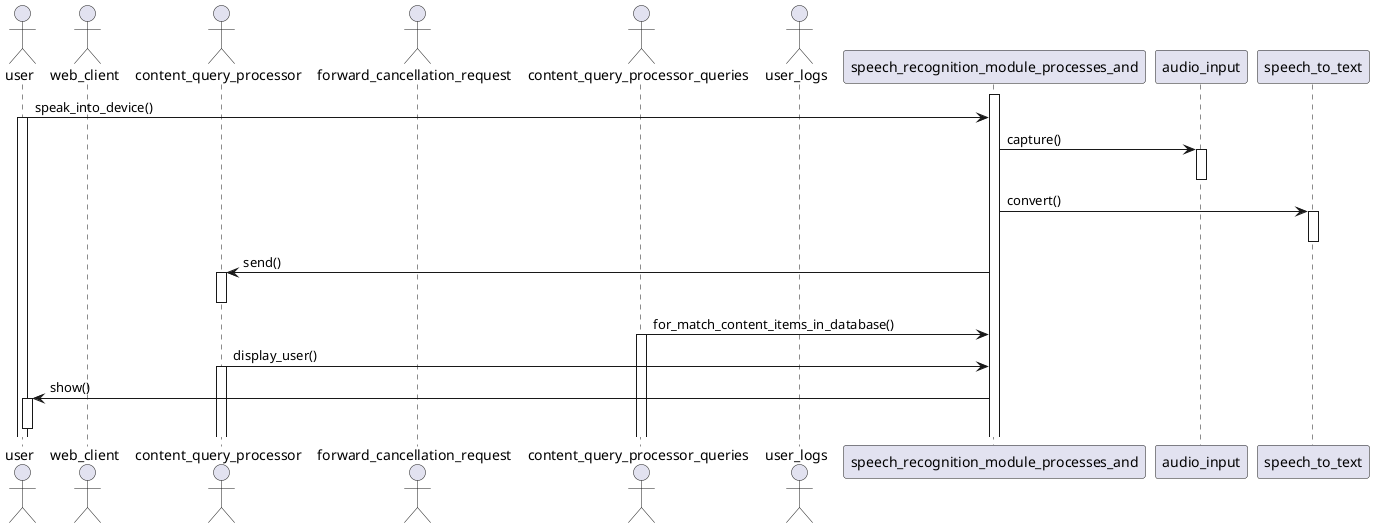 @startuml
actor user
actor web_client
actor content_query_processor
actor forward_cancellation_request
actor content_query_processor_queries
actor user_logs
participant speech_recognition_module_processes_and
activate speech_recognition_module_processes_and
user -> speech_recognition_module_processes_and: speak_into_device()
activate user
participant audio_input
speech_recognition_module_processes_and -> audio_input: capture()
activate audio_input
deactivate audio_input
participant speech_to_text
speech_recognition_module_processes_and -> speech_to_text: convert()
activate speech_to_text
deactivate speech_to_text
speech_recognition_module_processes_and -> content_query_processor: send()
activate content_query_processor
deactivate content_query_processor
content_query_processor_queries -> speech_recognition_module_processes_and: for_match_content_items_in_database()
activate content_query_processor_queries
content_query_processor -> speech_recognition_module_processes_and: display_user()
activate content_query_processor
speech_recognition_module_processes_and -> user: show()
activate user
deactivate user
@enduml
